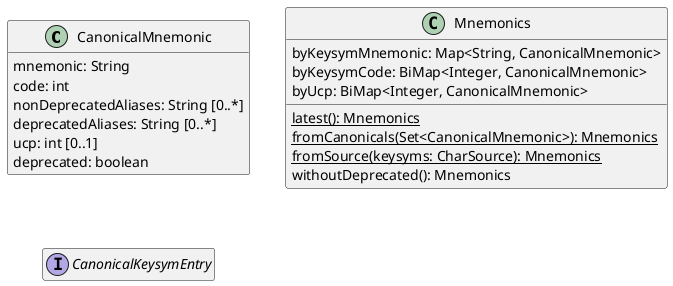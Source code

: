 @startuml Mnemonics
hide empty members

class "CanonicalMnemonic" {
  mnemonic: String
  code: int
  nonDeprecatedAliases: String [0..*]
  deprecatedAliases: String [0..*]
  ucp: int [0..1]
  deprecated: boolean
}

class "Mnemonics" {
  {static} latest(): Mnemonics
  {static} fromCanonicals(Set<CanonicalMnemonic>): Mnemonics
  {static} fromSource(keysyms: CharSource): Mnemonics
  byKeysymMnemonic: Map<String, CanonicalMnemonic>
  byKeysymCode: BiMap<Integer, CanonicalMnemonic>
  byUcp: BiMap<Integer, CanonicalMnemonic>
  withoutDeprecated(): Mnemonics
}

interface "CanonicalKeysymEntry" {}

@enduml